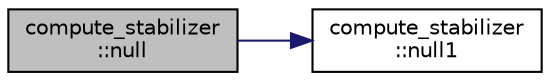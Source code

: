 digraph "compute_stabilizer::null"
{
  edge [fontname="Helvetica",fontsize="10",labelfontname="Helvetica",labelfontsize="10"];
  node [fontname="Helvetica",fontsize="10",shape=record];
  rankdir="LR";
  Node2979 [label="compute_stabilizer\l::null",height=0.2,width=0.4,color="black", fillcolor="grey75", style="filled", fontcolor="black"];
  Node2979 -> Node2980 [color="midnightblue",fontsize="10",style="solid",fontname="Helvetica"];
  Node2980 [label="compute_stabilizer\l::null1",height=0.2,width=0.4,color="black", fillcolor="white", style="filled",URL="$d8/d30/classcompute__stabilizer.html#aab107ccd433a41ca482a561feae048fc"];
}
